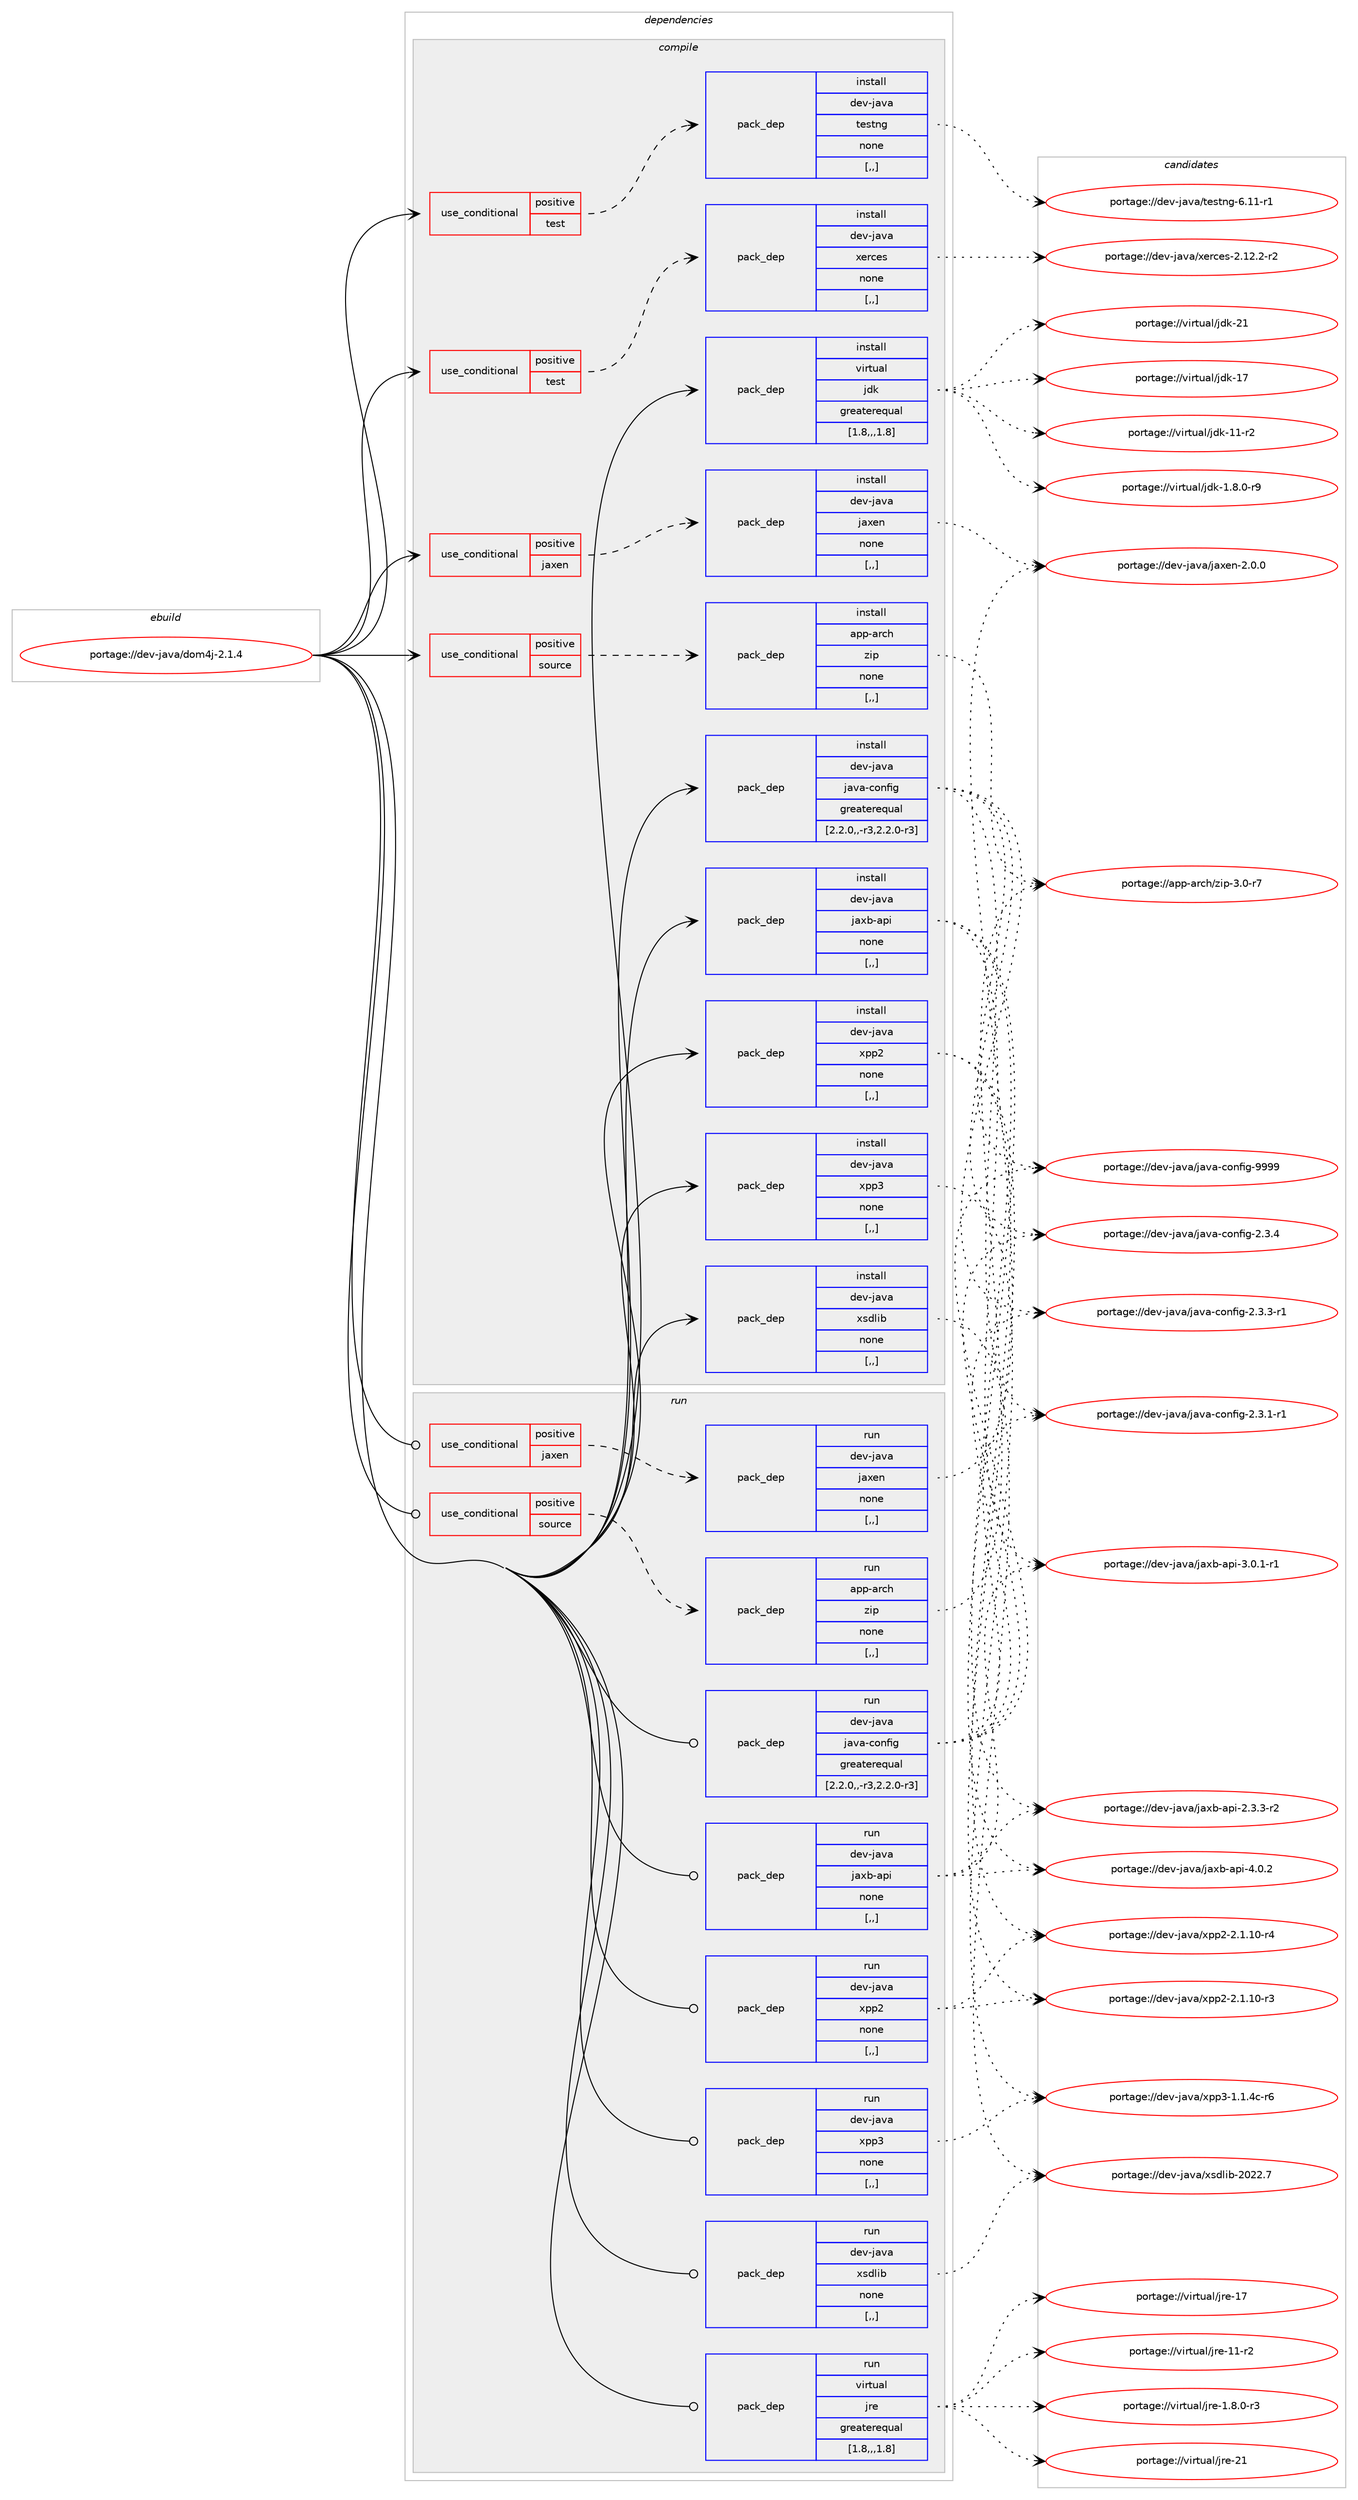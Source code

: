 digraph prolog {

# *************
# Graph options
# *************

newrank=true;
concentrate=true;
compound=true;
graph [rankdir=LR,fontname=Helvetica,fontsize=10,ranksep=1.5];#, ranksep=2.5, nodesep=0.2];
edge  [arrowhead=vee];
node  [fontname=Helvetica,fontsize=10];

# **********
# The ebuild
# **********

subgraph cluster_leftcol {
color=gray;
rank=same;
label=<<i>ebuild</i>>;
id [label="portage://dev-java/dom4j-2.1.4", color=red, width=4, href="../dev-java/dom4j-2.1.4.svg"];
}

# ****************
# The dependencies
# ****************

subgraph cluster_midcol {
color=gray;
label=<<i>dependencies</i>>;
subgraph cluster_compile {
fillcolor="#eeeeee";
style=filled;
label=<<i>compile</i>>;
subgraph cond21498 {
dependency92786 [label=<<TABLE BORDER="0" CELLBORDER="1" CELLSPACING="0" CELLPADDING="4"><TR><TD ROWSPAN="3" CELLPADDING="10">use_conditional</TD></TR><TR><TD>positive</TD></TR><TR><TD>jaxen</TD></TR></TABLE>>, shape=none, color=red];
subgraph pack70245 {
dependency92787 [label=<<TABLE BORDER="0" CELLBORDER="1" CELLSPACING="0" CELLPADDING="4" WIDTH="220"><TR><TD ROWSPAN="6" CELLPADDING="30">pack_dep</TD></TR><TR><TD WIDTH="110">install</TD></TR><TR><TD>dev-java</TD></TR><TR><TD>jaxen</TD></TR><TR><TD>none</TD></TR><TR><TD>[,,]</TD></TR></TABLE>>, shape=none, color=blue];
}
dependency92786:e -> dependency92787:w [weight=20,style="dashed",arrowhead="vee"];
}
id:e -> dependency92786:w [weight=20,style="solid",arrowhead="vee"];
subgraph cond21499 {
dependency92788 [label=<<TABLE BORDER="0" CELLBORDER="1" CELLSPACING="0" CELLPADDING="4"><TR><TD ROWSPAN="3" CELLPADDING="10">use_conditional</TD></TR><TR><TD>positive</TD></TR><TR><TD>source</TD></TR></TABLE>>, shape=none, color=red];
subgraph pack70246 {
dependency92789 [label=<<TABLE BORDER="0" CELLBORDER="1" CELLSPACING="0" CELLPADDING="4" WIDTH="220"><TR><TD ROWSPAN="6" CELLPADDING="30">pack_dep</TD></TR><TR><TD WIDTH="110">install</TD></TR><TR><TD>app-arch</TD></TR><TR><TD>zip</TD></TR><TR><TD>none</TD></TR><TR><TD>[,,]</TD></TR></TABLE>>, shape=none, color=blue];
}
dependency92788:e -> dependency92789:w [weight=20,style="dashed",arrowhead="vee"];
}
id:e -> dependency92788:w [weight=20,style="solid",arrowhead="vee"];
subgraph cond21500 {
dependency92790 [label=<<TABLE BORDER="0" CELLBORDER="1" CELLSPACING="0" CELLPADDING="4"><TR><TD ROWSPAN="3" CELLPADDING="10">use_conditional</TD></TR><TR><TD>positive</TD></TR><TR><TD>test</TD></TR></TABLE>>, shape=none, color=red];
subgraph pack70247 {
dependency92791 [label=<<TABLE BORDER="0" CELLBORDER="1" CELLSPACING="0" CELLPADDING="4" WIDTH="220"><TR><TD ROWSPAN="6" CELLPADDING="30">pack_dep</TD></TR><TR><TD WIDTH="110">install</TD></TR><TR><TD>dev-java</TD></TR><TR><TD>testng</TD></TR><TR><TD>none</TD></TR><TR><TD>[,,]</TD></TR></TABLE>>, shape=none, color=blue];
}
dependency92790:e -> dependency92791:w [weight=20,style="dashed",arrowhead="vee"];
}
id:e -> dependency92790:w [weight=20,style="solid",arrowhead="vee"];
subgraph cond21501 {
dependency92792 [label=<<TABLE BORDER="0" CELLBORDER="1" CELLSPACING="0" CELLPADDING="4"><TR><TD ROWSPAN="3" CELLPADDING="10">use_conditional</TD></TR><TR><TD>positive</TD></TR><TR><TD>test</TD></TR></TABLE>>, shape=none, color=red];
subgraph pack70248 {
dependency92793 [label=<<TABLE BORDER="0" CELLBORDER="1" CELLSPACING="0" CELLPADDING="4" WIDTH="220"><TR><TD ROWSPAN="6" CELLPADDING="30">pack_dep</TD></TR><TR><TD WIDTH="110">install</TD></TR><TR><TD>dev-java</TD></TR><TR><TD>xerces</TD></TR><TR><TD>none</TD></TR><TR><TD>[,,]</TD></TR></TABLE>>, shape=none, color=blue];
}
dependency92792:e -> dependency92793:w [weight=20,style="dashed",arrowhead="vee"];
}
id:e -> dependency92792:w [weight=20,style="solid",arrowhead="vee"];
subgraph pack70249 {
dependency92794 [label=<<TABLE BORDER="0" CELLBORDER="1" CELLSPACING="0" CELLPADDING="4" WIDTH="220"><TR><TD ROWSPAN="6" CELLPADDING="30">pack_dep</TD></TR><TR><TD WIDTH="110">install</TD></TR><TR><TD>dev-java</TD></TR><TR><TD>java-config</TD></TR><TR><TD>greaterequal</TD></TR><TR><TD>[2.2.0,,-r3,2.2.0-r3]</TD></TR></TABLE>>, shape=none, color=blue];
}
id:e -> dependency92794:w [weight=20,style="solid",arrowhead="vee"];
subgraph pack70250 {
dependency92795 [label=<<TABLE BORDER="0" CELLBORDER="1" CELLSPACING="0" CELLPADDING="4" WIDTH="220"><TR><TD ROWSPAN="6" CELLPADDING="30">pack_dep</TD></TR><TR><TD WIDTH="110">install</TD></TR><TR><TD>dev-java</TD></TR><TR><TD>jaxb-api</TD></TR><TR><TD>none</TD></TR><TR><TD>[,,]</TD></TR></TABLE>>, shape=none, color=blue];
}
id:e -> dependency92795:w [weight=20,style="solid",arrowhead="vee"];
subgraph pack70251 {
dependency92796 [label=<<TABLE BORDER="0" CELLBORDER="1" CELLSPACING="0" CELLPADDING="4" WIDTH="220"><TR><TD ROWSPAN="6" CELLPADDING="30">pack_dep</TD></TR><TR><TD WIDTH="110">install</TD></TR><TR><TD>dev-java</TD></TR><TR><TD>xpp2</TD></TR><TR><TD>none</TD></TR><TR><TD>[,,]</TD></TR></TABLE>>, shape=none, color=blue];
}
id:e -> dependency92796:w [weight=20,style="solid",arrowhead="vee"];
subgraph pack70252 {
dependency92797 [label=<<TABLE BORDER="0" CELLBORDER="1" CELLSPACING="0" CELLPADDING="4" WIDTH="220"><TR><TD ROWSPAN="6" CELLPADDING="30">pack_dep</TD></TR><TR><TD WIDTH="110">install</TD></TR><TR><TD>dev-java</TD></TR><TR><TD>xpp3</TD></TR><TR><TD>none</TD></TR><TR><TD>[,,]</TD></TR></TABLE>>, shape=none, color=blue];
}
id:e -> dependency92797:w [weight=20,style="solid",arrowhead="vee"];
subgraph pack70253 {
dependency92798 [label=<<TABLE BORDER="0" CELLBORDER="1" CELLSPACING="0" CELLPADDING="4" WIDTH="220"><TR><TD ROWSPAN="6" CELLPADDING="30">pack_dep</TD></TR><TR><TD WIDTH="110">install</TD></TR><TR><TD>dev-java</TD></TR><TR><TD>xsdlib</TD></TR><TR><TD>none</TD></TR><TR><TD>[,,]</TD></TR></TABLE>>, shape=none, color=blue];
}
id:e -> dependency92798:w [weight=20,style="solid",arrowhead="vee"];
subgraph pack70254 {
dependency92799 [label=<<TABLE BORDER="0" CELLBORDER="1" CELLSPACING="0" CELLPADDING="4" WIDTH="220"><TR><TD ROWSPAN="6" CELLPADDING="30">pack_dep</TD></TR><TR><TD WIDTH="110">install</TD></TR><TR><TD>virtual</TD></TR><TR><TD>jdk</TD></TR><TR><TD>greaterequal</TD></TR><TR><TD>[1.8,,,1.8]</TD></TR></TABLE>>, shape=none, color=blue];
}
id:e -> dependency92799:w [weight=20,style="solid",arrowhead="vee"];
}
subgraph cluster_compileandrun {
fillcolor="#eeeeee";
style=filled;
label=<<i>compile and run</i>>;
}
subgraph cluster_run {
fillcolor="#eeeeee";
style=filled;
label=<<i>run</i>>;
subgraph cond21502 {
dependency92800 [label=<<TABLE BORDER="0" CELLBORDER="1" CELLSPACING="0" CELLPADDING="4"><TR><TD ROWSPAN="3" CELLPADDING="10">use_conditional</TD></TR><TR><TD>positive</TD></TR><TR><TD>jaxen</TD></TR></TABLE>>, shape=none, color=red];
subgraph pack70255 {
dependency92801 [label=<<TABLE BORDER="0" CELLBORDER="1" CELLSPACING="0" CELLPADDING="4" WIDTH="220"><TR><TD ROWSPAN="6" CELLPADDING="30">pack_dep</TD></TR><TR><TD WIDTH="110">run</TD></TR><TR><TD>dev-java</TD></TR><TR><TD>jaxen</TD></TR><TR><TD>none</TD></TR><TR><TD>[,,]</TD></TR></TABLE>>, shape=none, color=blue];
}
dependency92800:e -> dependency92801:w [weight=20,style="dashed",arrowhead="vee"];
}
id:e -> dependency92800:w [weight=20,style="solid",arrowhead="odot"];
subgraph cond21503 {
dependency92802 [label=<<TABLE BORDER="0" CELLBORDER="1" CELLSPACING="0" CELLPADDING="4"><TR><TD ROWSPAN="3" CELLPADDING="10">use_conditional</TD></TR><TR><TD>positive</TD></TR><TR><TD>source</TD></TR></TABLE>>, shape=none, color=red];
subgraph pack70256 {
dependency92803 [label=<<TABLE BORDER="0" CELLBORDER="1" CELLSPACING="0" CELLPADDING="4" WIDTH="220"><TR><TD ROWSPAN="6" CELLPADDING="30">pack_dep</TD></TR><TR><TD WIDTH="110">run</TD></TR><TR><TD>app-arch</TD></TR><TR><TD>zip</TD></TR><TR><TD>none</TD></TR><TR><TD>[,,]</TD></TR></TABLE>>, shape=none, color=blue];
}
dependency92802:e -> dependency92803:w [weight=20,style="dashed",arrowhead="vee"];
}
id:e -> dependency92802:w [weight=20,style="solid",arrowhead="odot"];
subgraph pack70257 {
dependency92804 [label=<<TABLE BORDER="0" CELLBORDER="1" CELLSPACING="0" CELLPADDING="4" WIDTH="220"><TR><TD ROWSPAN="6" CELLPADDING="30">pack_dep</TD></TR><TR><TD WIDTH="110">run</TD></TR><TR><TD>dev-java</TD></TR><TR><TD>java-config</TD></TR><TR><TD>greaterequal</TD></TR><TR><TD>[2.2.0,,-r3,2.2.0-r3]</TD></TR></TABLE>>, shape=none, color=blue];
}
id:e -> dependency92804:w [weight=20,style="solid",arrowhead="odot"];
subgraph pack70258 {
dependency92805 [label=<<TABLE BORDER="0" CELLBORDER="1" CELLSPACING="0" CELLPADDING="4" WIDTH="220"><TR><TD ROWSPAN="6" CELLPADDING="30">pack_dep</TD></TR><TR><TD WIDTH="110">run</TD></TR><TR><TD>dev-java</TD></TR><TR><TD>jaxb-api</TD></TR><TR><TD>none</TD></TR><TR><TD>[,,]</TD></TR></TABLE>>, shape=none, color=blue];
}
id:e -> dependency92805:w [weight=20,style="solid",arrowhead="odot"];
subgraph pack70259 {
dependency92806 [label=<<TABLE BORDER="0" CELLBORDER="1" CELLSPACING="0" CELLPADDING="4" WIDTH="220"><TR><TD ROWSPAN="6" CELLPADDING="30">pack_dep</TD></TR><TR><TD WIDTH="110">run</TD></TR><TR><TD>dev-java</TD></TR><TR><TD>xpp2</TD></TR><TR><TD>none</TD></TR><TR><TD>[,,]</TD></TR></TABLE>>, shape=none, color=blue];
}
id:e -> dependency92806:w [weight=20,style="solid",arrowhead="odot"];
subgraph pack70260 {
dependency92807 [label=<<TABLE BORDER="0" CELLBORDER="1" CELLSPACING="0" CELLPADDING="4" WIDTH="220"><TR><TD ROWSPAN="6" CELLPADDING="30">pack_dep</TD></TR><TR><TD WIDTH="110">run</TD></TR><TR><TD>dev-java</TD></TR><TR><TD>xpp3</TD></TR><TR><TD>none</TD></TR><TR><TD>[,,]</TD></TR></TABLE>>, shape=none, color=blue];
}
id:e -> dependency92807:w [weight=20,style="solid",arrowhead="odot"];
subgraph pack70261 {
dependency92808 [label=<<TABLE BORDER="0" CELLBORDER="1" CELLSPACING="0" CELLPADDING="4" WIDTH="220"><TR><TD ROWSPAN="6" CELLPADDING="30">pack_dep</TD></TR><TR><TD WIDTH="110">run</TD></TR><TR><TD>dev-java</TD></TR><TR><TD>xsdlib</TD></TR><TR><TD>none</TD></TR><TR><TD>[,,]</TD></TR></TABLE>>, shape=none, color=blue];
}
id:e -> dependency92808:w [weight=20,style="solid",arrowhead="odot"];
subgraph pack70262 {
dependency92809 [label=<<TABLE BORDER="0" CELLBORDER="1" CELLSPACING="0" CELLPADDING="4" WIDTH="220"><TR><TD ROWSPAN="6" CELLPADDING="30">pack_dep</TD></TR><TR><TD WIDTH="110">run</TD></TR><TR><TD>virtual</TD></TR><TR><TD>jre</TD></TR><TR><TD>greaterequal</TD></TR><TR><TD>[1.8,,,1.8]</TD></TR></TABLE>>, shape=none, color=blue];
}
id:e -> dependency92809:w [weight=20,style="solid",arrowhead="odot"];
}
}

# **************
# The candidates
# **************

subgraph cluster_choices {
rank=same;
color=gray;
label=<<i>candidates</i>>;

subgraph choice70245 {
color=black;
nodesep=1;
choice1001011184510697118974710697120101110455046484648 [label="portage://dev-java/jaxen-2.0.0", color=red, width=4,href="../dev-java/jaxen-2.0.0.svg"];
dependency92787:e -> choice1001011184510697118974710697120101110455046484648:w [style=dotted,weight="100"];
}
subgraph choice70246 {
color=black;
nodesep=1;
choice9711211245971149910447122105112455146484511455 [label="portage://app-arch/zip-3.0-r7", color=red, width=4,href="../app-arch/zip-3.0-r7.svg"];
dependency92789:e -> choice9711211245971149910447122105112455146484511455:w [style=dotted,weight="100"];
}
subgraph choice70247 {
color=black;
nodesep=1;
choice1001011184510697118974711610111511611010345544649494511449 [label="portage://dev-java/testng-6.11-r1", color=red, width=4,href="../dev-java/testng-6.11-r1.svg"];
dependency92791:e -> choice1001011184510697118974711610111511611010345544649494511449:w [style=dotted,weight="100"];
}
subgraph choice70248 {
color=black;
nodesep=1;
choice1001011184510697118974712010111499101115455046495046504511450 [label="portage://dev-java/xerces-2.12.2-r2", color=red, width=4,href="../dev-java/xerces-2.12.2-r2.svg"];
dependency92793:e -> choice1001011184510697118974712010111499101115455046495046504511450:w [style=dotted,weight="100"];
}
subgraph choice70249 {
color=black;
nodesep=1;
choice10010111845106971189747106971189745991111101021051034557575757 [label="portage://dev-java/java-config-9999", color=red, width=4,href="../dev-java/java-config-9999.svg"];
choice1001011184510697118974710697118974599111110102105103455046514652 [label="portage://dev-java/java-config-2.3.4", color=red, width=4,href="../dev-java/java-config-2.3.4.svg"];
choice10010111845106971189747106971189745991111101021051034550465146514511449 [label="portage://dev-java/java-config-2.3.3-r1", color=red, width=4,href="../dev-java/java-config-2.3.3-r1.svg"];
choice10010111845106971189747106971189745991111101021051034550465146494511449 [label="portage://dev-java/java-config-2.3.1-r1", color=red, width=4,href="../dev-java/java-config-2.3.1-r1.svg"];
dependency92794:e -> choice10010111845106971189747106971189745991111101021051034557575757:w [style=dotted,weight="100"];
dependency92794:e -> choice1001011184510697118974710697118974599111110102105103455046514652:w [style=dotted,weight="100"];
dependency92794:e -> choice10010111845106971189747106971189745991111101021051034550465146514511449:w [style=dotted,weight="100"];
dependency92794:e -> choice10010111845106971189747106971189745991111101021051034550465146494511449:w [style=dotted,weight="100"];
}
subgraph choice70250 {
color=black;
nodesep=1;
choice1001011184510697118974710697120984597112105455246484650 [label="portage://dev-java/jaxb-api-4.0.2", color=red, width=4,href="../dev-java/jaxb-api-4.0.2.svg"];
choice10010111845106971189747106971209845971121054551464846494511449 [label="portage://dev-java/jaxb-api-3.0.1-r1", color=red, width=4,href="../dev-java/jaxb-api-3.0.1-r1.svg"];
choice10010111845106971189747106971209845971121054550465146514511450 [label="portage://dev-java/jaxb-api-2.3.3-r2", color=red, width=4,href="../dev-java/jaxb-api-2.3.3-r2.svg"];
dependency92795:e -> choice1001011184510697118974710697120984597112105455246484650:w [style=dotted,weight="100"];
dependency92795:e -> choice10010111845106971189747106971209845971121054551464846494511449:w [style=dotted,weight="100"];
dependency92795:e -> choice10010111845106971189747106971209845971121054550465146514511450:w [style=dotted,weight="100"];
}
subgraph choice70251 {
color=black;
nodesep=1;
choice1001011184510697118974712011211250455046494649484511452 [label="portage://dev-java/xpp2-2.1.10-r4", color=red, width=4,href="../dev-java/xpp2-2.1.10-r4.svg"];
choice1001011184510697118974712011211250455046494649484511451 [label="portage://dev-java/xpp2-2.1.10-r3", color=red, width=4,href="../dev-java/xpp2-2.1.10-r3.svg"];
dependency92796:e -> choice1001011184510697118974712011211250455046494649484511452:w [style=dotted,weight="100"];
dependency92796:e -> choice1001011184510697118974712011211250455046494649484511451:w [style=dotted,weight="100"];
}
subgraph choice70252 {
color=black;
nodesep=1;
choice1001011184510697118974712011211251454946494652994511454 [label="portage://dev-java/xpp3-1.1.4c-r6", color=red, width=4,href="../dev-java/xpp3-1.1.4c-r6.svg"];
dependency92797:e -> choice1001011184510697118974712011211251454946494652994511454:w [style=dotted,weight="100"];
}
subgraph choice70253 {
color=black;
nodesep=1;
choice100101118451069711897471201151001081059845504850504655 [label="portage://dev-java/xsdlib-2022.7", color=red, width=4,href="../dev-java/xsdlib-2022.7.svg"];
dependency92798:e -> choice100101118451069711897471201151001081059845504850504655:w [style=dotted,weight="100"];
}
subgraph choice70254 {
color=black;
nodesep=1;
choice1181051141161179710847106100107455049 [label="portage://virtual/jdk-21", color=red, width=4,href="../virtual/jdk-21.svg"];
choice1181051141161179710847106100107454955 [label="portage://virtual/jdk-17", color=red, width=4,href="../virtual/jdk-17.svg"];
choice11810511411611797108471061001074549494511450 [label="portage://virtual/jdk-11-r2", color=red, width=4,href="../virtual/jdk-11-r2.svg"];
choice11810511411611797108471061001074549465646484511457 [label="portage://virtual/jdk-1.8.0-r9", color=red, width=4,href="../virtual/jdk-1.8.0-r9.svg"];
dependency92799:e -> choice1181051141161179710847106100107455049:w [style=dotted,weight="100"];
dependency92799:e -> choice1181051141161179710847106100107454955:w [style=dotted,weight="100"];
dependency92799:e -> choice11810511411611797108471061001074549494511450:w [style=dotted,weight="100"];
dependency92799:e -> choice11810511411611797108471061001074549465646484511457:w [style=dotted,weight="100"];
}
subgraph choice70255 {
color=black;
nodesep=1;
choice1001011184510697118974710697120101110455046484648 [label="portage://dev-java/jaxen-2.0.0", color=red, width=4,href="../dev-java/jaxen-2.0.0.svg"];
dependency92801:e -> choice1001011184510697118974710697120101110455046484648:w [style=dotted,weight="100"];
}
subgraph choice70256 {
color=black;
nodesep=1;
choice9711211245971149910447122105112455146484511455 [label="portage://app-arch/zip-3.0-r7", color=red, width=4,href="../app-arch/zip-3.0-r7.svg"];
dependency92803:e -> choice9711211245971149910447122105112455146484511455:w [style=dotted,weight="100"];
}
subgraph choice70257 {
color=black;
nodesep=1;
choice10010111845106971189747106971189745991111101021051034557575757 [label="portage://dev-java/java-config-9999", color=red, width=4,href="../dev-java/java-config-9999.svg"];
choice1001011184510697118974710697118974599111110102105103455046514652 [label="portage://dev-java/java-config-2.3.4", color=red, width=4,href="../dev-java/java-config-2.3.4.svg"];
choice10010111845106971189747106971189745991111101021051034550465146514511449 [label="portage://dev-java/java-config-2.3.3-r1", color=red, width=4,href="../dev-java/java-config-2.3.3-r1.svg"];
choice10010111845106971189747106971189745991111101021051034550465146494511449 [label="portage://dev-java/java-config-2.3.1-r1", color=red, width=4,href="../dev-java/java-config-2.3.1-r1.svg"];
dependency92804:e -> choice10010111845106971189747106971189745991111101021051034557575757:w [style=dotted,weight="100"];
dependency92804:e -> choice1001011184510697118974710697118974599111110102105103455046514652:w [style=dotted,weight="100"];
dependency92804:e -> choice10010111845106971189747106971189745991111101021051034550465146514511449:w [style=dotted,weight="100"];
dependency92804:e -> choice10010111845106971189747106971189745991111101021051034550465146494511449:w [style=dotted,weight="100"];
}
subgraph choice70258 {
color=black;
nodesep=1;
choice1001011184510697118974710697120984597112105455246484650 [label="portage://dev-java/jaxb-api-4.0.2", color=red, width=4,href="../dev-java/jaxb-api-4.0.2.svg"];
choice10010111845106971189747106971209845971121054551464846494511449 [label="portage://dev-java/jaxb-api-3.0.1-r1", color=red, width=4,href="../dev-java/jaxb-api-3.0.1-r1.svg"];
choice10010111845106971189747106971209845971121054550465146514511450 [label="portage://dev-java/jaxb-api-2.3.3-r2", color=red, width=4,href="../dev-java/jaxb-api-2.3.3-r2.svg"];
dependency92805:e -> choice1001011184510697118974710697120984597112105455246484650:w [style=dotted,weight="100"];
dependency92805:e -> choice10010111845106971189747106971209845971121054551464846494511449:w [style=dotted,weight="100"];
dependency92805:e -> choice10010111845106971189747106971209845971121054550465146514511450:w [style=dotted,weight="100"];
}
subgraph choice70259 {
color=black;
nodesep=1;
choice1001011184510697118974712011211250455046494649484511452 [label="portage://dev-java/xpp2-2.1.10-r4", color=red, width=4,href="../dev-java/xpp2-2.1.10-r4.svg"];
choice1001011184510697118974712011211250455046494649484511451 [label="portage://dev-java/xpp2-2.1.10-r3", color=red, width=4,href="../dev-java/xpp2-2.1.10-r3.svg"];
dependency92806:e -> choice1001011184510697118974712011211250455046494649484511452:w [style=dotted,weight="100"];
dependency92806:e -> choice1001011184510697118974712011211250455046494649484511451:w [style=dotted,weight="100"];
}
subgraph choice70260 {
color=black;
nodesep=1;
choice1001011184510697118974712011211251454946494652994511454 [label="portage://dev-java/xpp3-1.1.4c-r6", color=red, width=4,href="../dev-java/xpp3-1.1.4c-r6.svg"];
dependency92807:e -> choice1001011184510697118974712011211251454946494652994511454:w [style=dotted,weight="100"];
}
subgraph choice70261 {
color=black;
nodesep=1;
choice100101118451069711897471201151001081059845504850504655 [label="portage://dev-java/xsdlib-2022.7", color=red, width=4,href="../dev-java/xsdlib-2022.7.svg"];
dependency92808:e -> choice100101118451069711897471201151001081059845504850504655:w [style=dotted,weight="100"];
}
subgraph choice70262 {
color=black;
nodesep=1;
choice1181051141161179710847106114101455049 [label="portage://virtual/jre-21", color=red, width=4,href="../virtual/jre-21.svg"];
choice1181051141161179710847106114101454955 [label="portage://virtual/jre-17", color=red, width=4,href="../virtual/jre-17.svg"];
choice11810511411611797108471061141014549494511450 [label="portage://virtual/jre-11-r2", color=red, width=4,href="../virtual/jre-11-r2.svg"];
choice11810511411611797108471061141014549465646484511451 [label="portage://virtual/jre-1.8.0-r3", color=red, width=4,href="../virtual/jre-1.8.0-r3.svg"];
dependency92809:e -> choice1181051141161179710847106114101455049:w [style=dotted,weight="100"];
dependency92809:e -> choice1181051141161179710847106114101454955:w [style=dotted,weight="100"];
dependency92809:e -> choice11810511411611797108471061141014549494511450:w [style=dotted,weight="100"];
dependency92809:e -> choice11810511411611797108471061141014549465646484511451:w [style=dotted,weight="100"];
}
}

}
